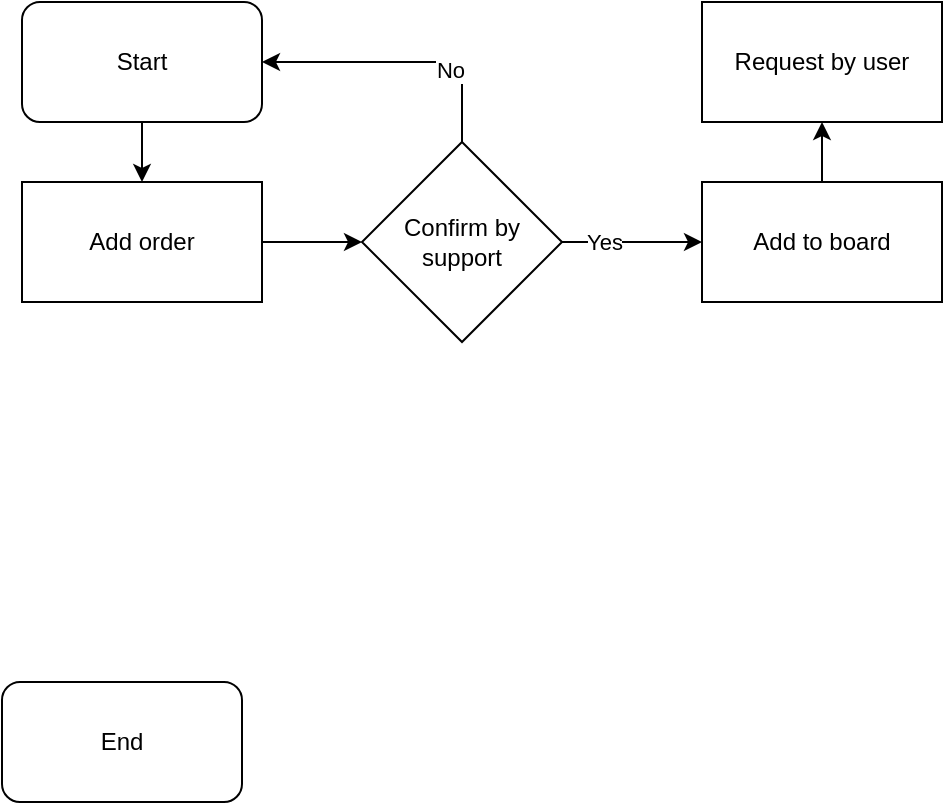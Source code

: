 <mxfile version="21.6.8" type="github">
  <diagram id="C5RBs43oDa-KdzZeNtuy" name="Page-1">
    <mxGraphModel dx="1007" dy="538" grid="1" gridSize="10" guides="1" tooltips="1" connect="1" arrows="1" fold="1" page="1" pageScale="1" pageWidth="827" pageHeight="1169" math="0" shadow="0">
      <root>
        <mxCell id="WIyWlLk6GJQsqaUBKTNV-0" />
        <mxCell id="WIyWlLk6GJQsqaUBKTNV-1" parent="WIyWlLk6GJQsqaUBKTNV-0" />
        <mxCell id="Yngvl4g2AP0HGMIR6ryA-4" style="edgeStyle=orthogonalEdgeStyle;rounded=0;orthogonalLoop=1;jettySize=auto;html=1;entryX=0.5;entryY=0;entryDx=0;entryDy=0;" edge="1" parent="WIyWlLk6GJQsqaUBKTNV-1" source="Yngvl4g2AP0HGMIR6ryA-0" target="Yngvl4g2AP0HGMIR6ryA-2">
          <mxGeometry relative="1" as="geometry" />
        </mxCell>
        <mxCell id="Yngvl4g2AP0HGMIR6ryA-0" value="Start" style="rounded=1;whiteSpace=wrap;html=1;" vertex="1" parent="WIyWlLk6GJQsqaUBKTNV-1">
          <mxGeometry x="60" y="20" width="120" height="60" as="geometry" />
        </mxCell>
        <mxCell id="Yngvl4g2AP0HGMIR6ryA-1" value="End" style="rounded=1;whiteSpace=wrap;html=1;" vertex="1" parent="WIyWlLk6GJQsqaUBKTNV-1">
          <mxGeometry x="50" y="360" width="120" height="60" as="geometry" />
        </mxCell>
        <mxCell id="Yngvl4g2AP0HGMIR6ryA-6" style="edgeStyle=orthogonalEdgeStyle;rounded=0;orthogonalLoop=1;jettySize=auto;html=1;entryX=0;entryY=0.5;entryDx=0;entryDy=0;" edge="1" parent="WIyWlLk6GJQsqaUBKTNV-1" source="Yngvl4g2AP0HGMIR6ryA-2" target="Yngvl4g2AP0HGMIR6ryA-5">
          <mxGeometry relative="1" as="geometry" />
        </mxCell>
        <mxCell id="Yngvl4g2AP0HGMIR6ryA-2" value="Add order" style="rounded=0;whiteSpace=wrap;html=1;" vertex="1" parent="WIyWlLk6GJQsqaUBKTNV-1">
          <mxGeometry x="60" y="110" width="120" height="60" as="geometry" />
        </mxCell>
        <mxCell id="Yngvl4g2AP0HGMIR6ryA-10" style="edgeStyle=orthogonalEdgeStyle;rounded=0;orthogonalLoop=1;jettySize=auto;html=1;exitX=0.5;exitY=0;exitDx=0;exitDy=0;entryX=1;entryY=0.5;entryDx=0;entryDy=0;" edge="1" parent="WIyWlLk6GJQsqaUBKTNV-1" source="Yngvl4g2AP0HGMIR6ryA-5" target="Yngvl4g2AP0HGMIR6ryA-0">
          <mxGeometry relative="1" as="geometry">
            <mxPoint x="400" y="70" as="sourcePoint" />
            <mxPoint x="260" y="40" as="targetPoint" />
          </mxGeometry>
        </mxCell>
        <mxCell id="Yngvl4g2AP0HGMIR6ryA-11" value="No" style="edgeLabel;html=1;align=center;verticalAlign=middle;resizable=0;points=[];" vertex="1" connectable="0" parent="Yngvl4g2AP0HGMIR6ryA-10">
          <mxGeometry x="-0.344" y="4" relative="1" as="geometry">
            <mxPoint as="offset" />
          </mxGeometry>
        </mxCell>
        <mxCell id="Yngvl4g2AP0HGMIR6ryA-13" style="edgeStyle=orthogonalEdgeStyle;rounded=0;orthogonalLoop=1;jettySize=auto;html=1;entryX=0;entryY=0.5;entryDx=0;entryDy=0;" edge="1" parent="WIyWlLk6GJQsqaUBKTNV-1" source="Yngvl4g2AP0HGMIR6ryA-5" target="Yngvl4g2AP0HGMIR6ryA-12">
          <mxGeometry relative="1" as="geometry" />
        </mxCell>
        <mxCell id="Yngvl4g2AP0HGMIR6ryA-14" value="Yes" style="edgeLabel;html=1;align=center;verticalAlign=middle;resizable=0;points=[];" vertex="1" connectable="0" parent="Yngvl4g2AP0HGMIR6ryA-13">
          <mxGeometry x="-0.411" relative="1" as="geometry">
            <mxPoint as="offset" />
          </mxGeometry>
        </mxCell>
        <mxCell id="Yngvl4g2AP0HGMIR6ryA-5" value="Confirm by support" style="rhombus;whiteSpace=wrap;html=1;" vertex="1" parent="WIyWlLk6GJQsqaUBKTNV-1">
          <mxGeometry x="230" y="90" width="100" height="100" as="geometry" />
        </mxCell>
        <mxCell id="Yngvl4g2AP0HGMIR6ryA-16" style="edgeStyle=orthogonalEdgeStyle;rounded=0;orthogonalLoop=1;jettySize=auto;html=1;entryX=0.5;entryY=1;entryDx=0;entryDy=0;" edge="1" parent="WIyWlLk6GJQsqaUBKTNV-1" source="Yngvl4g2AP0HGMIR6ryA-12" target="Yngvl4g2AP0HGMIR6ryA-15">
          <mxGeometry relative="1" as="geometry" />
        </mxCell>
        <mxCell id="Yngvl4g2AP0HGMIR6ryA-12" value="Add to board" style="rounded=0;whiteSpace=wrap;html=1;" vertex="1" parent="WIyWlLk6GJQsqaUBKTNV-1">
          <mxGeometry x="400" y="110" width="120" height="60" as="geometry" />
        </mxCell>
        <mxCell id="Yngvl4g2AP0HGMIR6ryA-15" value="Request by user" style="rounded=0;whiteSpace=wrap;html=1;" vertex="1" parent="WIyWlLk6GJQsqaUBKTNV-1">
          <mxGeometry x="400" y="20" width="120" height="60" as="geometry" />
        </mxCell>
      </root>
    </mxGraphModel>
  </diagram>
</mxfile>
